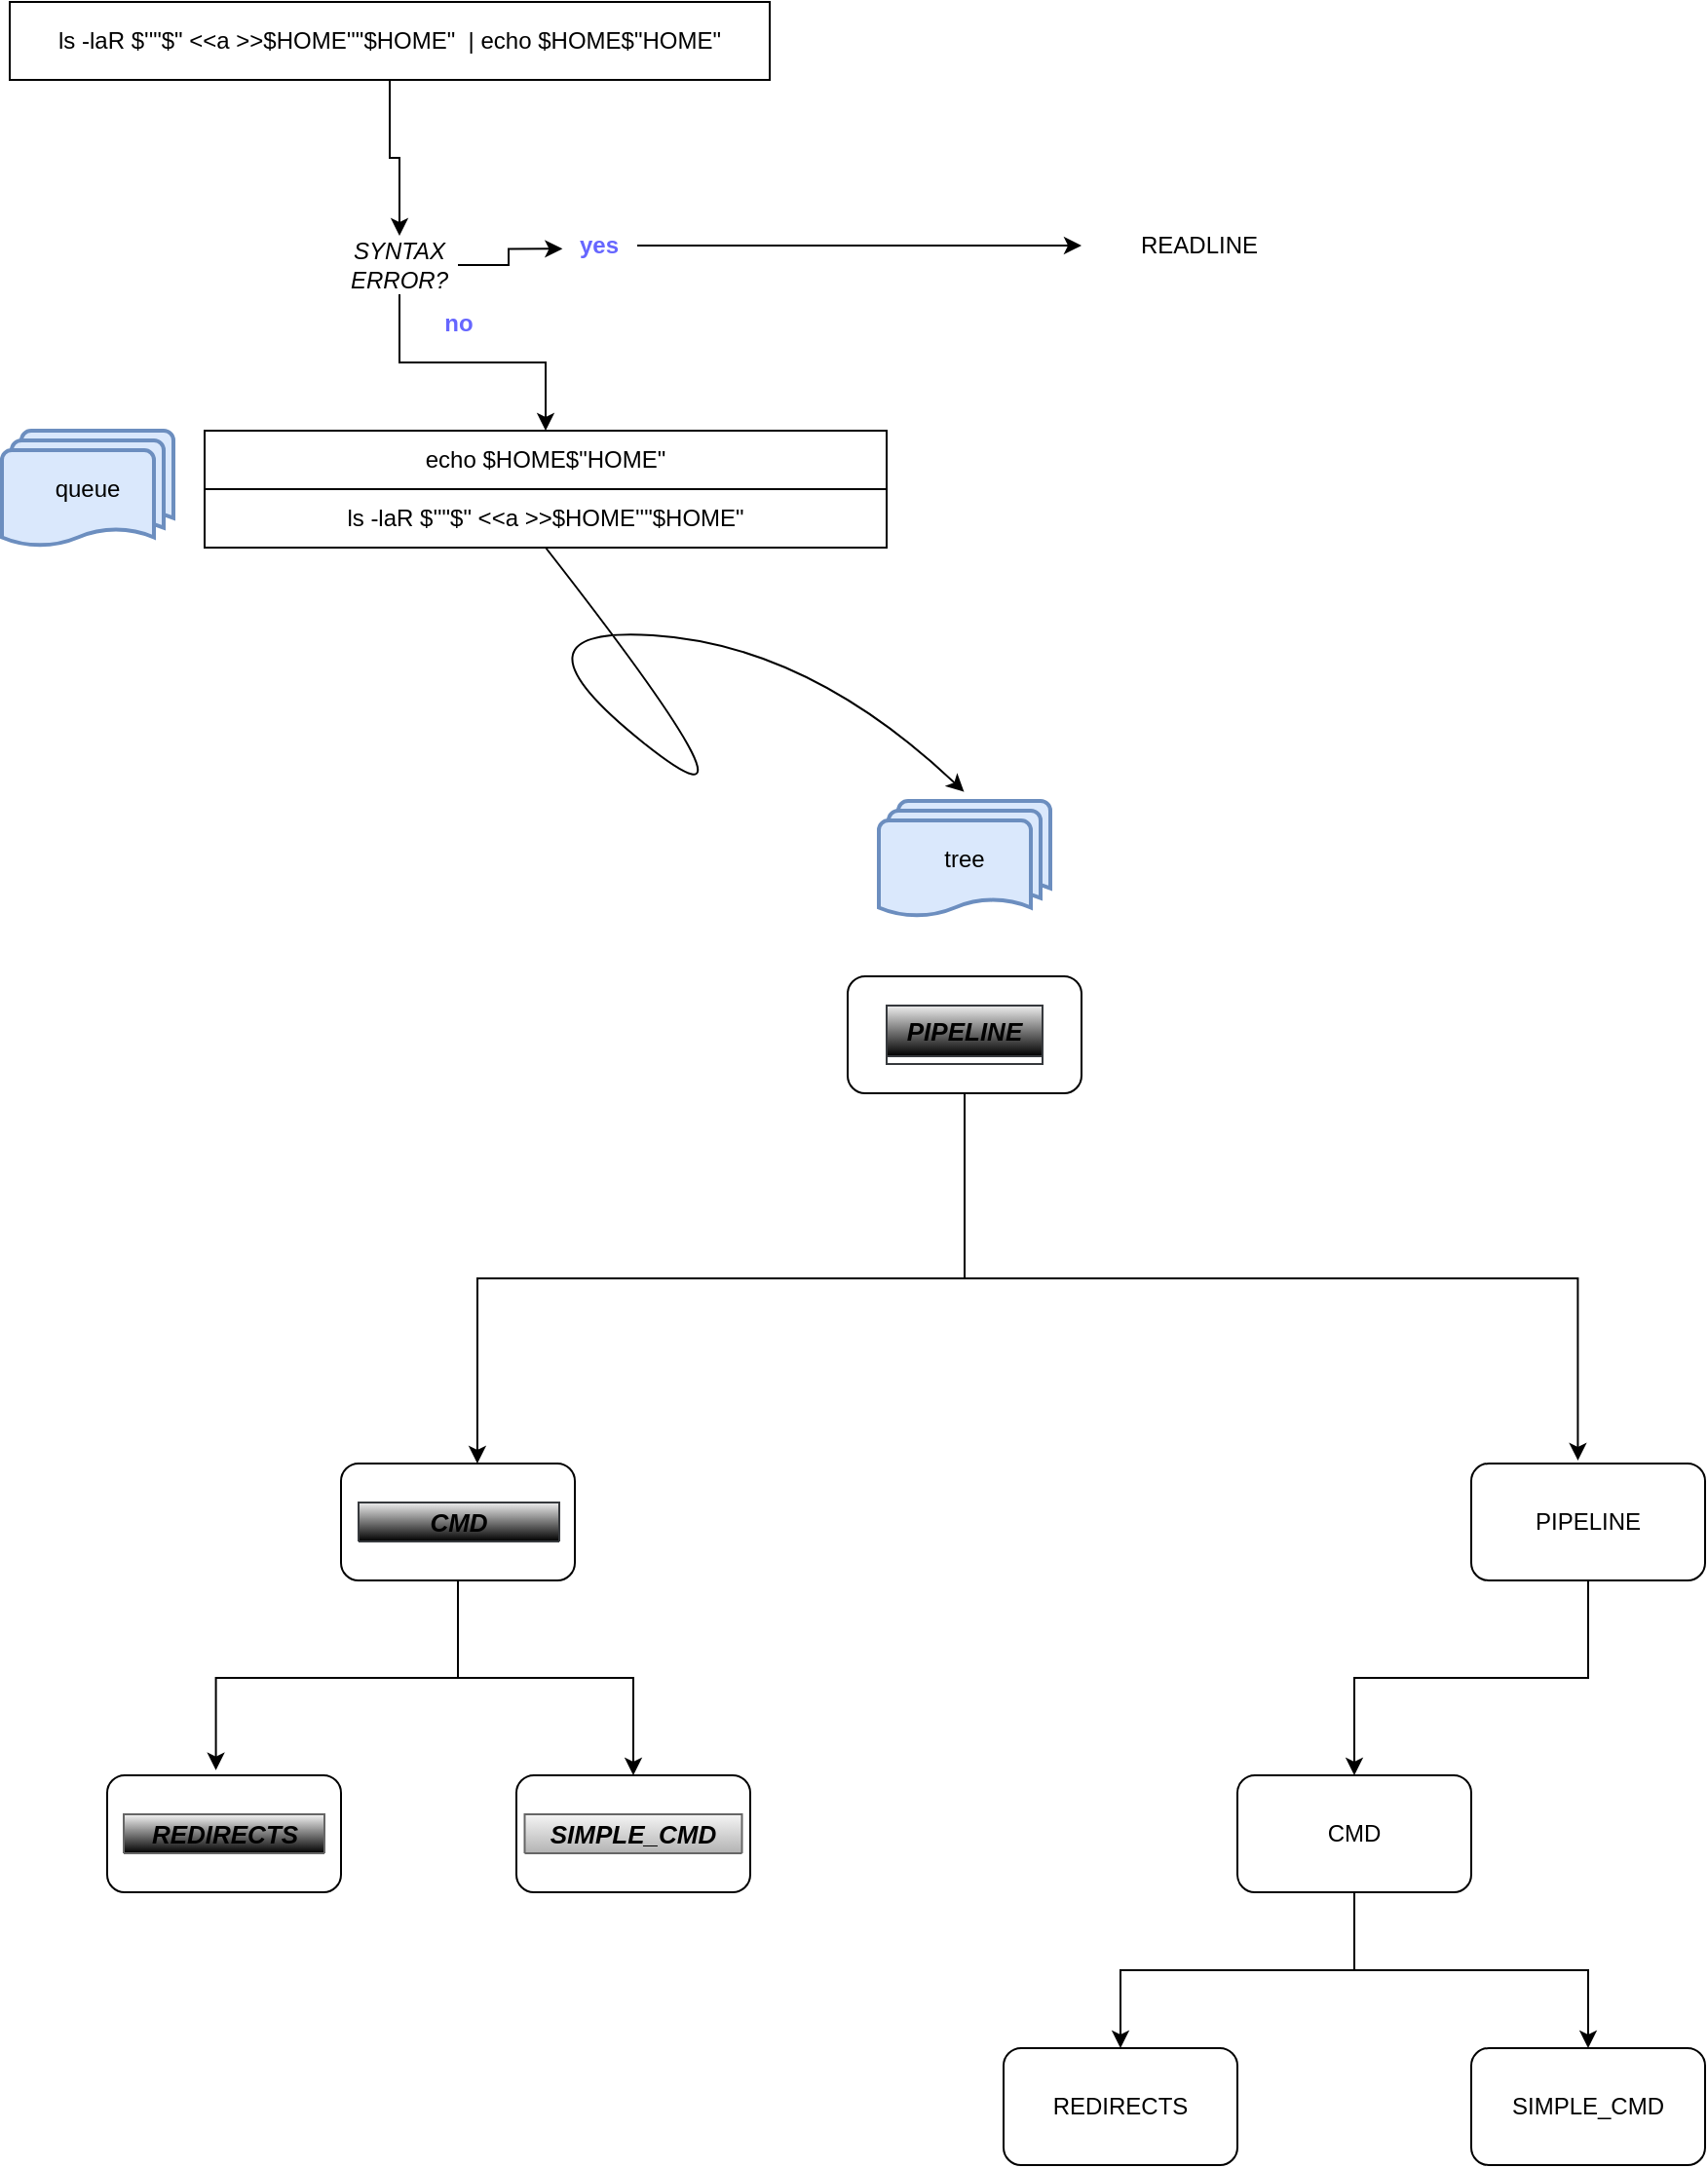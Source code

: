 <mxfile version="22.0.4" type="github">
  <diagram name="페이지-1" id="Gm9cE7F4Ou4hL8HedqTo">
    <mxGraphModel dx="2261" dy="758" grid="1" gridSize="10" guides="1" tooltips="1" connect="1" arrows="1" fold="1" page="1" pageScale="1" pageWidth="827" pageHeight="1169" math="0" shadow="0">
      <root>
        <mxCell id="0" />
        <mxCell id="1" parent="0" />
        <mxCell id="PTVRahcJTxl9pXmdOZko-39" style="edgeStyle=orthogonalEdgeStyle;rounded=0;orthogonalLoop=1;jettySize=auto;html=1;entryX=0.5;entryY=0;entryDx=0;entryDy=0;" parent="1" source="PTVRahcJTxl9pXmdOZko-1" target="PTVRahcJTxl9pXmdOZko-37" edge="1">
          <mxGeometry relative="1" as="geometry" />
        </mxCell>
        <mxCell id="PTVRahcJTxl9pXmdOZko-1" value="ls -laR $&#39;&#39;&quot;$&quot; &amp;lt;&amp;lt;a &amp;gt;&amp;gt;$HOME&#39;&#39;&quot;$HOME&quot;&amp;nbsp; | echo $HOME$&quot;HOME&quot;" style="rounded=0;whiteSpace=wrap;html=1;" parent="1" vertex="1">
          <mxGeometry x="-780" y="30" width="390" height="40" as="geometry" />
        </mxCell>
        <mxCell id="PTVRahcJTxl9pXmdOZko-7" value="echo $HOME$&quot;HOME&quot;" style="rounded=0;whiteSpace=wrap;html=1;" parent="1" vertex="1">
          <mxGeometry x="-680" y="250" width="350" height="30" as="geometry" />
        </mxCell>
        <mxCell id="PTVRahcJTxl9pXmdOZko-8" value="ls -laR $&#39;&#39;&quot;$&quot; &amp;lt;&amp;lt;a &amp;gt;&amp;gt;$HOME&#39;&#39;&quot;$HOME&quot;" style="rounded=0;whiteSpace=wrap;html=1;" parent="1" vertex="1">
          <mxGeometry x="-680" y="280" width="350" height="30" as="geometry" />
        </mxCell>
        <mxCell id="PTVRahcJTxl9pXmdOZko-10" value="" style="curved=1;endArrow=classic;html=1;rounded=0;exitX=0.5;exitY=1;exitDx=0;exitDy=0;entryX=0.497;entryY=-0.078;entryDx=0;entryDy=0;entryPerimeter=0;" parent="1" source="PTVRahcJTxl9pXmdOZko-8" target="PTVRahcJTxl9pXmdOZko-14" edge="1">
          <mxGeometry width="50" height="50" relative="1" as="geometry">
            <mxPoint x="-530" y="410" as="sourcePoint" />
            <mxPoint x="-480" y="420" as="targetPoint" />
            <Array as="points">
              <mxPoint x="-380" y="470" />
              <mxPoint x="-530" y="350" />
              <mxPoint x="-370" y="360" />
            </Array>
          </mxGeometry>
        </mxCell>
        <mxCell id="PTVRahcJTxl9pXmdOZko-13" value="queue" style="strokeWidth=2;html=1;shape=mxgraph.flowchart.multi-document;whiteSpace=wrap;fillColor=#dae8fc;strokeColor=#6c8ebf;" parent="1" vertex="1">
          <mxGeometry x="-784" y="250" width="88" height="60" as="geometry" />
        </mxCell>
        <mxCell id="PTVRahcJTxl9pXmdOZko-14" value="tree" style="strokeWidth=2;html=1;shape=mxgraph.flowchart.multi-document;whiteSpace=wrap;fillColor=#dae8fc;strokeColor=#6c8ebf;" parent="1" vertex="1">
          <mxGeometry x="-334" y="440" width="88" height="60" as="geometry" />
        </mxCell>
        <mxCell id="PTVRahcJTxl9pXmdOZko-16" value="PIPELINE" style="rounded=1;whiteSpace=wrap;html=1;" parent="1" vertex="1">
          <mxGeometry x="-350" y="530" width="120" height="60" as="geometry" />
        </mxCell>
        <mxCell id="PTVRahcJTxl9pXmdOZko-31" style="edgeStyle=orthogonalEdgeStyle;rounded=0;orthogonalLoop=1;jettySize=auto;html=1;exitX=0.5;exitY=1;exitDx=0;exitDy=0;entryX=0.5;entryY=0;entryDx=0;entryDy=0;" parent="1" source="PTVRahcJTxl9pXmdOZko-17" target="PTVRahcJTxl9pXmdOZko-19" edge="1">
          <mxGeometry relative="1" as="geometry" />
        </mxCell>
        <mxCell id="PTVRahcJTxl9pXmdOZko-17" value="CMD" style="rounded=1;whiteSpace=wrap;html=1;" parent="1" vertex="1">
          <mxGeometry x="-610" y="780" width="120" height="60" as="geometry" />
        </mxCell>
        <mxCell id="PTVRahcJTxl9pXmdOZko-18" value="REDIRECTS" style="rounded=1;whiteSpace=wrap;html=1;" parent="1" vertex="1">
          <mxGeometry x="-730" y="940" width="120" height="60" as="geometry" />
        </mxCell>
        <mxCell id="PTVRahcJTxl9pXmdOZko-19" value="SIMPLE_CMD" style="rounded=1;whiteSpace=wrap;html=1;" parent="1" vertex="1">
          <mxGeometry x="-520" y="940" width="120" height="60" as="geometry" />
        </mxCell>
        <mxCell id="PTVRahcJTxl9pXmdOZko-46" style="edgeStyle=orthogonalEdgeStyle;rounded=0;orthogonalLoop=1;jettySize=auto;html=1;exitX=0.5;exitY=1;exitDx=0;exitDy=0;entryX=0.5;entryY=0;entryDx=0;entryDy=0;" parent="1" source="PTVRahcJTxl9pXmdOZko-20" target="PTVRahcJTxl9pXmdOZko-22" edge="1">
          <mxGeometry relative="1" as="geometry" />
        </mxCell>
        <mxCell id="PTVRahcJTxl9pXmdOZko-20" value="PIPELINE" style="rounded=1;whiteSpace=wrap;html=1;" parent="1" vertex="1">
          <mxGeometry x="-30" y="780" width="120" height="60" as="geometry" />
        </mxCell>
        <mxCell id="PTVRahcJTxl9pXmdOZko-47" style="edgeStyle=orthogonalEdgeStyle;rounded=0;orthogonalLoop=1;jettySize=auto;html=1;exitX=0.5;exitY=1;exitDx=0;exitDy=0;" parent="1" source="PTVRahcJTxl9pXmdOZko-22" target="PTVRahcJTxl9pXmdOZko-23" edge="1">
          <mxGeometry relative="1" as="geometry" />
        </mxCell>
        <mxCell id="PTVRahcJTxl9pXmdOZko-48" style="edgeStyle=orthogonalEdgeStyle;rounded=0;orthogonalLoop=1;jettySize=auto;html=1;entryX=0.5;entryY=0;entryDx=0;entryDy=0;" parent="1" source="PTVRahcJTxl9pXmdOZko-22" target="PTVRahcJTxl9pXmdOZko-24" edge="1">
          <mxGeometry relative="1" as="geometry" />
        </mxCell>
        <mxCell id="PTVRahcJTxl9pXmdOZko-22" value="CMD" style="rounded=1;whiteSpace=wrap;html=1;" parent="1" vertex="1">
          <mxGeometry x="-150" y="940" width="120" height="60" as="geometry" />
        </mxCell>
        <mxCell id="PTVRahcJTxl9pXmdOZko-23" value="REDIRECTS" style="rounded=1;whiteSpace=wrap;html=1;" parent="1" vertex="1">
          <mxGeometry x="-270" y="1080" width="120" height="60" as="geometry" />
        </mxCell>
        <mxCell id="PTVRahcJTxl9pXmdOZko-24" value="SIMPLE_CMD" style="rounded=1;whiteSpace=wrap;html=1;" parent="1" vertex="1">
          <mxGeometry x="-30" y="1080" width="120" height="60" as="geometry" />
        </mxCell>
        <mxCell id="PTVRahcJTxl9pXmdOZko-30" style="edgeStyle=orthogonalEdgeStyle;rounded=0;orthogonalLoop=1;jettySize=auto;html=1;exitX=0.5;exitY=1;exitDx=0;exitDy=0;entryX=0.465;entryY=-0.044;entryDx=0;entryDy=0;entryPerimeter=0;" parent="1" source="PTVRahcJTxl9pXmdOZko-17" target="PTVRahcJTxl9pXmdOZko-18" edge="1">
          <mxGeometry relative="1" as="geometry" />
        </mxCell>
        <mxCell id="PTVRahcJTxl9pXmdOZko-32" style="edgeStyle=orthogonalEdgeStyle;rounded=0;orthogonalLoop=1;jettySize=auto;html=1;exitX=0.5;exitY=1;exitDx=0;exitDy=0;entryX=0.583;entryY=0;entryDx=0;entryDy=0;entryPerimeter=0;" parent="1" source="PTVRahcJTxl9pXmdOZko-16" target="PTVRahcJTxl9pXmdOZko-17" edge="1">
          <mxGeometry relative="1" as="geometry" />
        </mxCell>
        <mxCell id="PTVRahcJTxl9pXmdOZko-35" style="edgeStyle=orthogonalEdgeStyle;rounded=0;orthogonalLoop=1;jettySize=auto;html=1;exitX=0.5;exitY=1;exitDx=0;exitDy=0;entryX=0.456;entryY=-0.026;entryDx=0;entryDy=0;entryPerimeter=0;" parent="1" source="PTVRahcJTxl9pXmdOZko-16" target="PTVRahcJTxl9pXmdOZko-20" edge="1">
          <mxGeometry relative="1" as="geometry" />
        </mxCell>
        <mxCell id="PTVRahcJTxl9pXmdOZko-40" style="edgeStyle=orthogonalEdgeStyle;rounded=0;orthogonalLoop=1;jettySize=auto;html=1;exitX=0.5;exitY=1;exitDx=0;exitDy=0;entryX=0.5;entryY=0;entryDx=0;entryDy=0;" parent="1" source="PTVRahcJTxl9pXmdOZko-37" target="PTVRahcJTxl9pXmdOZko-7" edge="1">
          <mxGeometry relative="1" as="geometry" />
        </mxCell>
        <mxCell id="PTVRahcJTxl9pXmdOZko-37" value="&lt;i&gt;SYNTAX ERROR?&lt;/i&gt;" style="text;html=1;strokeColor=none;fillColor=none;align=center;verticalAlign=middle;whiteSpace=wrap;rounded=0;" parent="1" vertex="1">
          <mxGeometry x="-610" y="150" width="60" height="30" as="geometry" />
        </mxCell>
        <mxCell id="PTVRahcJTxl9pXmdOZko-41" value="&lt;b&gt;&lt;font color=&quot;#6666ff&quot;&gt;no&lt;/font&gt;&lt;/b&gt;" style="text;html=1;align=center;verticalAlign=middle;resizable=0;points=[];autosize=1;strokeColor=none;fillColor=none;" parent="1" vertex="1">
          <mxGeometry x="-570" y="180" width="40" height="30" as="geometry" />
        </mxCell>
        <mxCell id="PTVRahcJTxl9pXmdOZko-44" style="edgeStyle=orthogonalEdgeStyle;rounded=0;orthogonalLoop=1;jettySize=auto;html=1;" parent="1" source="PTVRahcJTxl9pXmdOZko-42" edge="1">
          <mxGeometry relative="1" as="geometry">
            <mxPoint x="-230.0" y="155" as="targetPoint" />
          </mxGeometry>
        </mxCell>
        <mxCell id="PTVRahcJTxl9pXmdOZko-42" value="&lt;b&gt;&lt;font color=&quot;#6666ff&quot;&gt;yes&lt;/font&gt;&lt;/b&gt;" style="text;html=1;align=center;verticalAlign=middle;resizable=0;points=[];autosize=1;strokeColor=none;fillColor=none;" parent="1" vertex="1">
          <mxGeometry x="-498" y="140" width="40" height="30" as="geometry" />
        </mxCell>
        <mxCell id="PTVRahcJTxl9pXmdOZko-43" style="edgeStyle=orthogonalEdgeStyle;rounded=0;orthogonalLoop=1;jettySize=auto;html=1;exitX=1;exitY=0.5;exitDx=0;exitDy=0;entryX=0.042;entryY=0.556;entryDx=0;entryDy=0;entryPerimeter=0;" parent="1" source="PTVRahcJTxl9pXmdOZko-37" target="PTVRahcJTxl9pXmdOZko-42" edge="1">
          <mxGeometry relative="1" as="geometry" />
        </mxCell>
        <mxCell id="PTVRahcJTxl9pXmdOZko-45" value="READLINE" style="text;html=1;align=center;verticalAlign=middle;resizable=0;points=[];autosize=1;strokeColor=none;fillColor=none;" parent="1" vertex="1">
          <mxGeometry x="-210" y="140" width="80" height="30" as="geometry" />
        </mxCell>
        <mxCell id="PTVRahcJTxl9pXmdOZko-63" value="&lt;i style=&quot;font-size: 13px;&quot;&gt;&lt;b style=&quot;font-size: 13px;&quot;&gt;PIPELINE&lt;/b&gt;&lt;/i&gt;" style="swimlane;fontStyle=0;childLayout=stackLayout;horizontal=1;startSize=26;horizontalStack=0;resizeParent=1;resizeParentMax=0;resizeLast=0;collapsible=1;marginBottom=0;whiteSpace=wrap;html=1;fillColor=#eeeeee;strokeColor=#36393d;gradientColor=default;fontSize=13;" parent="1" vertex="1" collapsed="1">
          <mxGeometry x="-330" y="545" width="80" height="30" as="geometry">
            <mxRectangle x="-454" y="545" width="240" height="290" as="alternateBounds" />
          </mxGeometry>
        </mxCell>
        <mxCell id="PTVRahcJTxl9pXmdOZko-83" value="&lt;font style=&quot;font-size: 9px;&quot;&gt;+ type&lt;/font&gt; :: [PIPELINE]" style="text;strokeColor=#666666;fillColor=#f5f5f5;align=left;verticalAlign=top;spacingLeft=4;spacingRight=4;overflow=hidden;rotatable=0;points=[[0,0.5],[1,0.5]];portConstraint=eastwest;whiteSpace=wrap;html=1;gradientColor=#b3b3b3;fontColor=#FF3333;" parent="PTVRahcJTxl9pXmdOZko-63" vertex="1">
          <mxGeometry y="26" width="240" height="30" as="geometry" />
        </mxCell>
        <mxCell id="PTVRahcJTxl9pXmdOZko-84" value="&lt;font style=&quot;font-size: 10px;&quot;&gt;+ src&amp;nbsp;&lt;/font&gt;::&amp;nbsp; N/A" style="text;align=left;verticalAlign=top;spacingLeft=4;spacingRight=4;overflow=hidden;rotatable=0;points=[[0,0.5],[1,0.5]];portConstraint=eastwest;whiteSpace=wrap;html=1;" parent="PTVRahcJTxl9pXmdOZko-63" vertex="1">
          <mxGeometry y="56" width="240" height="26" as="geometry" />
        </mxCell>
        <mxCell id="PTVRahcJTxl9pXmdOZko-85" value="&lt;font style=&quot;font-size: 10px;&quot;&gt;+ lexer&lt;/font&gt; :: N/A" style="text;strokeColor=none;fillColor=none;align=left;verticalAlign=top;spacingLeft=4;spacingRight=4;overflow=hidden;rotatable=0;points=[[0,0.5],[1,0.5]];portConstraint=eastwest;whiteSpace=wrap;html=1;" parent="PTVRahcJTxl9pXmdOZko-63" vertex="1">
          <mxGeometry y="82" width="240" height="26" as="geometry" />
        </mxCell>
        <mxCell id="PTVRahcJTxl9pXmdOZko-86" value="&lt;font style=&quot;font-size: 10px;&quot;&gt;+ parser&lt;/font&gt; :: N/A" style="text;strokeColor=none;fillColor=none;align=left;verticalAlign=top;spacingLeft=4;spacingRight=4;overflow=hidden;rotatable=0;points=[[0,0.5],[1,0.5]];portConstraint=eastwest;whiteSpace=wrap;html=1;" parent="PTVRahcJTxl9pXmdOZko-63" vertex="1">
          <mxGeometry y="108" width="240" height="26" as="geometry" />
        </mxCell>
        <mxCell id="PTVRahcJTxl9pXmdOZko-87" value="&lt;font style=&quot;font-size: 10px;&quot;&gt;+ cmd_arr&lt;/font&gt; :: N/A" style="text;strokeColor=none;fillColor=none;align=left;verticalAlign=top;spacingLeft=4;spacingRight=4;overflow=hidden;rotatable=0;points=[[0,0.5],[1,0.5]];portConstraint=eastwest;whiteSpace=wrap;html=1;" parent="PTVRahcJTxl9pXmdOZko-63" vertex="1">
          <mxGeometry y="134" width="240" height="26" as="geometry" />
        </mxCell>
        <mxCell id="PTVRahcJTxl9pXmdOZko-88" value="&lt;font style=&quot;font-size: 10px;&quot;&gt;+ envp_lst&lt;/font&gt; :: envp_lst" style="text;strokeColor=#666666;fillColor=#f5f5f5;align=left;verticalAlign=top;spacingLeft=4;spacingRight=4;overflow=hidden;rotatable=0;points=[[0,0.5],[1,0.5]];portConstraint=eastwest;whiteSpace=wrap;html=1;gradientColor=#b3b3b3;fontStyle=1;fontColor=#FF0000;" parent="PTVRahcJTxl9pXmdOZko-63" vertex="1">
          <mxGeometry y="160" width="240" height="26" as="geometry" />
        </mxCell>
        <mxCell id="PTVRahcJTxl9pXmdOZko-92" value="&lt;font style=&quot;font-size: 10px;&quot;&gt;+ redirection_lst&lt;/font&gt; :: N/A" style="text;strokeColor=none;fillColor=none;align=left;verticalAlign=top;spacingLeft=4;spacingRight=4;overflow=hidden;rotatable=0;points=[[0,0.5],[1,0.5]];portConstraint=eastwest;whiteSpace=wrap;html=1;" parent="PTVRahcJTxl9pXmdOZko-63" vertex="1">
          <mxGeometry y="186" width="240" height="26" as="geometry" />
        </mxCell>
        <mxCell id="PTVRahcJTxl9pXmdOZko-93" value="&lt;font style=&quot;font-size: 10px;&quot;&gt;+ tokens&lt;/font&gt; :: N/A" style="text;strokeColor=none;fillColor=none;align=left;verticalAlign=top;spacingLeft=4;spacingRight=4;overflow=hidden;rotatable=0;points=[[0,0.5],[1,0.5]];portConstraint=eastwest;whiteSpace=wrap;html=1;" parent="PTVRahcJTxl9pXmdOZko-63" vertex="1">
          <mxGeometry y="212" width="240" height="26" as="geometry" />
        </mxCell>
        <mxCell id="PTVRahcJTxl9pXmdOZko-94" value="&lt;font style=&quot;font-size: 10px;&quot;&gt;+ l_child&lt;/font&gt; :: N/A" style="text;strokeColor=none;fillColor=none;align=left;verticalAlign=top;spacingLeft=4;spacingRight=4;overflow=hidden;rotatable=0;points=[[0,0.5],[1,0.5]];portConstraint=eastwest;whiteSpace=wrap;html=1;" parent="PTVRahcJTxl9pXmdOZko-63" vertex="1">
          <mxGeometry y="238" width="240" height="26" as="geometry" />
        </mxCell>
        <mxCell id="PTVRahcJTxl9pXmdOZko-95" value="&lt;font style=&quot;font-size: 10px;&quot;&gt;+ r_child&lt;/font&gt; :: N/A" style="text;strokeColor=none;fillColor=none;align=left;verticalAlign=top;spacingLeft=4;spacingRight=4;overflow=hidden;rotatable=0;points=[[0,0.5],[1,0.5]];portConstraint=eastwest;whiteSpace=wrap;html=1;" parent="PTVRahcJTxl9pXmdOZko-63" vertex="1">
          <mxGeometry y="264" width="240" height="26" as="geometry" />
        </mxCell>
        <mxCell id="PTVRahcJTxl9pXmdOZko-99" value="&lt;i style=&quot;font-size: 13px;&quot;&gt;&lt;b style=&quot;font-size: 13px;&quot;&gt;&lt;font style=&quot;font-size: 13px;&quot;&gt;CMD&lt;/font&gt;&lt;/b&gt;&lt;/i&gt;" style="swimlane;fontStyle=0;childLayout=stackLayout;horizontal=1;startSize=26;horizontalStack=0;resizeParent=1;resizeParentMax=0;resizeLast=0;collapsible=1;marginBottom=0;whiteSpace=wrap;html=1;fillColor=#eeeeee;strokeColor=#36393d;gradientColor=default;fontColor=#000000;fontSize=13;" parent="1" vertex="1" collapsed="1">
          <mxGeometry x="-601" y="800" width="103" height="20" as="geometry">
            <mxRectangle x="-601" y="800" width="391" height="434" as="alternateBounds" />
          </mxGeometry>
        </mxCell>
        <mxCell id="PTVRahcJTxl9pXmdOZko-100" value="&lt;font style=&quot;font-size: 9px;&quot;&gt;+ type&lt;/font&gt; :: [CMD]" style="text;strokeColor=#666666;fillColor=#f5f5f5;align=left;verticalAlign=top;spacingLeft=4;spacingRight=4;overflow=hidden;rotatable=0;points=[[0,0.5],[1,0.5]];portConstraint=eastwest;whiteSpace=wrap;html=1;gradientColor=#b3b3b3;fontStyle=1;fontColor=#FF3333;" parent="PTVRahcJTxl9pXmdOZko-99" vertex="1">
          <mxGeometry y="26" width="391" height="30" as="geometry" />
        </mxCell>
        <mxCell id="PTVRahcJTxl9pXmdOZko-101" value="&lt;font style=&quot;font-size: 10px;&quot;&gt;## dequeue from QUEUE&lt;br&gt;+ src&lt;/font&gt; ::&amp;nbsp; [ls -laR $&#39;&#39;&quot;$&quot; &amp;lt;&amp;lt;a &amp;gt;&amp;gt;$HOME&#39;&#39;&quot;$HOME&quot;]" style="text;align=left;verticalAlign=top;spacingLeft=4;spacingRight=4;overflow=hidden;rotatable=0;points=[[0,0.5],[1,0.5]];portConstraint=eastwest;whiteSpace=wrap;html=1;fontStyle=1;fillColor=#f5f5f5;gradientColor=#b3b3b3;strokeColor=#666666;fontColor=#FF3333;" parent="PTVRahcJTxl9pXmdOZko-99" vertex="1">
          <mxGeometry y="56" width="391" height="44" as="geometry" />
        </mxCell>
        <mxCell id="PTVRahcJTxl9pXmdOZko-110" value="&lt;font style=&quot;border-color: var(--border-color); font-size: 10px;&quot;&gt;## (after dollar removal)&lt;br&gt;+ src&lt;/font&gt;&amp;nbsp;::&amp;nbsp; [ls -laR &#39;&#39;&quot;$&quot; &amp;lt;&amp;lt;a &amp;gt;&amp;gt;$HOME&#39;&#39;&quot;$HOME&quot;]" style="text;align=left;verticalAlign=top;spacingLeft=4;spacingRight=4;overflow=hidden;rotatable=0;points=[[0,0.5],[1,0.5]];portConstraint=eastwest;whiteSpace=wrap;html=1;fontStyle=1;fillColor=#f5f5f5;gradientColor=#b3b3b3;strokeColor=#666666;fontColor=#FF3333;" parent="PTVRahcJTxl9pXmdOZko-99" vertex="1">
          <mxGeometry y="100" width="391" height="48" as="geometry" />
        </mxCell>
        <mxCell id="PTVRahcJTxl9pXmdOZko-102" value="&lt;font style=&quot;font-size: 10px;&quot;&gt;+ lexer&lt;/font&gt; :: [CCCCCCCCCCCCCCTTACTTAAAAAAAAAAAAAA]" style="text;strokeColor=#666666;fillColor=#f5f5f5;align=left;verticalAlign=top;spacingLeft=4;spacingRight=4;overflow=hidden;rotatable=0;points=[[0,0.5],[1,0.5]];portConstraint=eastwest;whiteSpace=wrap;html=1;gradientColor=#b3b3b3;fontColor=#FF3333;" parent="PTVRahcJTxl9pXmdOZko-99" vertex="1">
          <mxGeometry y="148" width="391" height="26" as="geometry" />
        </mxCell>
        <mxCell id="PTVRahcJTxl9pXmdOZko-103" value="&lt;font style=&quot;font-size: 10px;&quot;&gt;+ parser&lt;/font&gt; :: N/A" style="text;strokeColor=none;fillColor=none;align=left;verticalAlign=top;spacingLeft=4;spacingRight=4;overflow=hidden;rotatable=0;points=[[0,0.5],[1,0.5]];portConstraint=eastwest;whiteSpace=wrap;html=1;" parent="PTVRahcJTxl9pXmdOZko-99" vertex="1">
          <mxGeometry y="174" width="391" height="26" as="geometry" />
        </mxCell>
        <mxCell id="PTVRahcJTxl9pXmdOZko-105" value="&lt;font style=&quot;font-size: 10px;&quot;&gt;+ envp_lst&lt;/font&gt; :: envp_lst" style="text;strokeColor=#666666;fillColor=#f5f5f5;align=left;verticalAlign=top;spacingLeft=4;spacingRight=4;overflow=hidden;rotatable=0;points=[[0,0.5],[1,0.5]];portConstraint=eastwest;whiteSpace=wrap;html=1;gradientColor=#b3b3b3;fontColor=#FF3333;" parent="PTVRahcJTxl9pXmdOZko-99" vertex="1">
          <mxGeometry y="200" width="391" height="26" as="geometry" />
        </mxCell>
        <mxCell id="PTVRahcJTxl9pXmdOZko-106" value="&lt;font style=&quot;font-size: 10px;&quot;&gt;+ redirection_lst&lt;/font&gt; :: N/A" style="text;strokeColor=none;fillColor=none;align=left;verticalAlign=top;spacingLeft=4;spacingRight=4;overflow=hidden;rotatable=0;points=[[0,0.5],[1,0.5]];portConstraint=eastwest;whiteSpace=wrap;html=1;" parent="PTVRahcJTxl9pXmdOZko-99" vertex="1">
          <mxGeometry y="226" width="391" height="26" as="geometry" />
        </mxCell>
        <mxCell id="PTVRahcJTxl9pXmdOZko-107" value="&lt;font style=&quot;font-size: 10px;&quot;&gt;+ tokens&lt;/font&gt; :: N/A" style="text;strokeColor=none;fillColor=none;align=left;verticalAlign=top;spacingLeft=4;spacingRight=4;overflow=hidden;rotatable=0;points=[[0,0.5],[1,0.5]];portConstraint=eastwest;whiteSpace=wrap;html=1;" parent="PTVRahcJTxl9pXmdOZko-99" vertex="1">
          <mxGeometry y="252" width="391" height="26" as="geometry" />
        </mxCell>
        <mxCell id="PTVRahcJTxl9pXmdOZko-104" value="&lt;font style=&quot;font-size: 10px;&quot;&gt;+ cmd_arr&lt;/font&gt; :: N/A" style="text;strokeColor=none;fillColor=none;align=left;verticalAlign=top;spacingLeft=4;spacingRight=4;overflow=hidden;rotatable=0;points=[[0,0.5],[1,0.5]];portConstraint=eastwest;whiteSpace=wrap;html=1;" parent="PTVRahcJTxl9pXmdOZko-99" vertex="1">
          <mxGeometry y="278" width="391" height="26" as="geometry" />
        </mxCell>
        <mxCell id="PTVRahcJTxl9pXmdOZko-108" value="&lt;font style=&quot;font-size: 10px;&quot;&gt;+ l_child&lt;/font&gt; :: N/A" style="text;strokeColor=none;fillColor=none;align=left;verticalAlign=top;spacingLeft=4;spacingRight=4;overflow=hidden;rotatable=0;points=[[0,0.5],[1,0.5]];portConstraint=eastwest;whiteSpace=wrap;html=1;" parent="PTVRahcJTxl9pXmdOZko-99" vertex="1">
          <mxGeometry y="304" width="391" height="26" as="geometry" />
        </mxCell>
        <mxCell id="PTVRahcJTxl9pXmdOZko-109" value="&lt;font style=&quot;font-size: 10px;&quot;&gt;+ r_child&lt;/font&gt; :: N/A" style="text;strokeColor=none;fillColor=none;align=left;verticalAlign=top;spacingLeft=4;spacingRight=4;overflow=hidden;rotatable=0;points=[[0,0.5],[1,0.5]];portConstraint=eastwest;whiteSpace=wrap;html=1;" parent="PTVRahcJTxl9pXmdOZko-99" vertex="1">
          <mxGeometry y="330" width="391" height="26" as="geometry" />
        </mxCell>
        <mxCell id="PTVRahcJTxl9pXmdOZko-143" style="text;strokeColor=none;fillColor=none;align=left;verticalAlign=top;spacingLeft=4;spacingRight=4;overflow=hidden;rotatable=0;points=[[0,0.5],[1,0.5]];portConstraint=eastwest;whiteSpace=wrap;html=1;" parent="PTVRahcJTxl9pXmdOZko-99" vertex="1">
          <mxGeometry y="356" width="391" height="26" as="geometry" />
        </mxCell>
        <mxCell id="PTVRahcJTxl9pXmdOZko-144" value="LOCAL_VARIABLES" style="text;align=center;verticalAlign=top;spacingLeft=4;spacingRight=4;overflow=hidden;rotatable=0;points=[[0,0.5],[1,0.5]];portConstraint=eastwest;whiteSpace=wrap;html=1;fontStyle=1;fillColor=#bac8d3;strokeColor=#23445d;" parent="PTVRahcJTxl9pXmdOZko-99" vertex="1">
          <mxGeometry y="382" width="391" height="26" as="geometry" />
        </mxCell>
        <mxCell id="PTVRahcJTxl9pXmdOZko-145" value="quote_lexer :: [RRRRRRRRRRRRRRRRRRRRRRRRR&#39;&#39;&quot;&quot;&quot;&quot;&quot;&quot;&quot;]" style="text;strokeColor=#666666;fillColor=#f5f5f5;align=left;verticalAlign=top;spacingLeft=4;spacingRight=4;overflow=hidden;rotatable=0;points=[[0,0.5],[1,0.5]];portConstraint=eastwest;whiteSpace=wrap;html=1;gradientColor=#b3b3b3;fontColor=#FF3333;" parent="PTVRahcJTxl9pXmdOZko-99" vertex="1">
          <mxGeometry y="408" width="391" height="26" as="geometry" />
        </mxCell>
        <mxCell id="PTVRahcJTxl9pXmdOZko-126" value="&lt;i style=&quot;font-size: 13px;&quot;&gt;&lt;b style=&quot;font-size: 13px;&quot;&gt;&lt;font style=&quot;font-size: 13px;&quot;&gt;REDIRECTS&lt;/font&gt;&lt;/b&gt;&lt;/i&gt;" style="swimlane;fontStyle=0;childLayout=stackLayout;horizontal=1;startSize=26;horizontalStack=0;resizeParent=1;resizeParentMax=0;resizeLast=0;collapsible=1;marginBottom=0;whiteSpace=wrap;html=1;fillColor=#f5f5f5;strokeColor=#666666;gradientColor=#000000;fontSize=13;" parent="1" vertex="1" collapsed="1">
          <mxGeometry x="-721.5" y="960" width="103" height="20" as="geometry">
            <mxRectangle x="-721.5" y="960" width="411.5" height="682" as="alternateBounds" />
          </mxGeometry>
        </mxCell>
        <mxCell id="PTVRahcJTxl9pXmdOZko-127" value="&lt;font style=&quot;font-size: 9px;&quot;&gt;+ type&lt;/font&gt; :: [REDIRECTS]" style="text;strokeColor=#666666;fillColor=#f5f5f5;align=left;verticalAlign=top;spacingLeft=4;spacingRight=4;overflow=hidden;rotatable=0;points=[[0,0.5],[1,0.5]];portConstraint=eastwest;whiteSpace=wrap;html=1;gradientColor=#b3b3b3;fontStyle=1;fontColor=#FF3333;" parent="PTVRahcJTxl9pXmdOZko-126" vertex="1">
          <mxGeometry y="26" width="411.5" height="30" as="geometry" />
        </mxCell>
        <mxCell id="PTVRahcJTxl9pXmdOZko-128" value="&lt;font style=&quot;border-color: var(--border-color); font-size: 10px;&quot;&gt;+ src&lt;/font&gt;&amp;nbsp;::&amp;nbsp; [ls -laR &#39;&#39;&quot;$&quot; &amp;lt;&amp;lt;a &amp;gt;&amp;gt;$HOME&#39;&#39;&quot;$HOME&quot;]" style="text;align=left;verticalAlign=top;spacingLeft=4;spacingRight=4;overflow=hidden;rotatable=0;points=[[0,0.5],[1,0.5]];portConstraint=eastwest;whiteSpace=wrap;html=1;fontStyle=1;fillColor=#f5f5f5;gradientColor=#b3b3b3;strokeColor=#666666;fontColor=#FF3333;" parent="PTVRahcJTxl9pXmdOZko-126" vertex="1">
          <mxGeometry y="56" width="411.5" height="24" as="geometry" />
        </mxCell>
        <mxCell id="PTVRahcJTxl9pXmdOZko-130" value="&lt;font style=&quot;border-color: var(--border-color); font-size: 10px;&quot;&gt;+ lexer&lt;/font&gt;&amp;nbsp;:: [CCCCCCCCCCCCCCTTACTTAAAAAAAAAAAAAA]" style="text;strokeColor=#666666;fillColor=#f5f5f5;align=left;verticalAlign=top;spacingLeft=4;spacingRight=4;overflow=hidden;rotatable=0;points=[[0,0.5],[1,0.5]];portConstraint=eastwest;whiteSpace=wrap;html=1;gradientColor=#b3b3b3;fontColor=#FF3333;fontStyle=1" parent="PTVRahcJTxl9pXmdOZko-126" vertex="1">
          <mxGeometry y="80" width="411.5" height="26" as="geometry" />
        </mxCell>
        <mxCell id="PTVRahcJTxl9pXmdOZko-131" value="&lt;font style=&quot;font-size: 10px;&quot;&gt;+ parser&lt;/font&gt; :: [&amp;nbsp; &amp;nbsp; &amp;nbsp; &amp;nbsp; &amp;nbsp; &amp;nbsp; &amp;nbsp; &amp;nbsp; a&amp;nbsp; &amp;nbsp;$HOME&#39;&#39;&quot;$HOME&quot;]&lt;br&gt;&lt;span style=&quot;&quot;&gt;&lt;span style=&quot;white-space: pre;&quot;&gt;&amp;nbsp;&amp;nbsp;&amp;nbsp;&amp;nbsp;&lt;/span&gt;&lt;/span&gt;&lt;span style=&quot;&quot;&gt;&lt;span style=&quot;white-space: pre;&quot;&gt;&amp;nbsp;&amp;nbsp;&lt;span style=&quot;white-space: pre;&quot;&gt;&#x9;&lt;/span&gt;&lt;span style=&quot;white-space: pre;&quot;&gt;&#x9;&lt;/span&gt;&lt;span style=&quot;white-space: pre;&quot;&gt;&#x9;&lt;/span&gt;&amp;nbsp;&amp;nbsp;&lt;/span&gt;&lt;/span&gt;&lt;font color=&quot;#6666ff&quot; face=&quot;Times New Roman&quot;&gt;&lt;i&gt;target := redirection args&lt;/i&gt;&lt;/font&gt;" style="text;strokeColor=#666666;fillColor=#f5f5f5;align=left;verticalAlign=top;spacingLeft=4;spacingRight=4;overflow=hidden;rotatable=0;points=[[0,0.5],[1,0.5]];portConstraint=eastwest;whiteSpace=wrap;html=1;fontStyle=1;gradientColor=#b3b3b3;fontColor=#FF3333;" parent="PTVRahcJTxl9pXmdOZko-126" vertex="1">
          <mxGeometry y="106" width="411.5" height="44" as="geometry" />
        </mxCell>
        <mxCell id="PTVRahcJTxl9pXmdOZko-133" value="&lt;font style=&quot;font-size: 10px;&quot;&gt;+ envp_lst&lt;/font&gt; :: envp_lst" style="text;strokeColor=#666666;fillColor=#f5f5f5;align=left;verticalAlign=top;spacingLeft=4;spacingRight=4;overflow=hidden;rotatable=0;points=[[0,0.5],[1,0.5]];portConstraint=eastwest;whiteSpace=wrap;html=1;gradientColor=#b3b3b3;fontColor=#FF3333;fontStyle=1" parent="PTVRahcJTxl9pXmdOZko-126" vertex="1">
          <mxGeometry y="150" width="411.5" height="26" as="geometry" />
        </mxCell>
        <mxCell id="PTVRahcJTxl9pXmdOZko-134" value="&lt;font color=&quot;#ff3333&quot;&gt;&lt;font style=&quot;font-size: 10px;&quot;&gt;+ redirection_lst&lt;/font&gt; :: REDIRECTION_LST&lt;/font&gt;&lt;br&gt;&lt;br&gt;&lt;br&gt;&lt;div&gt;&lt;font color=&quot;#6666ff&quot; style=&quot;&quot; face=&quot;Times New Roman&quot;&gt;&lt;i&gt;TYPE == IN_HEREDOC (&#39;&amp;lt;&amp;lt;&#39;) ARG = [a]&lt;/i&gt;&lt;/font&gt;&lt;/div&gt;&lt;div&gt;&lt;font color=&quot;#6666ff&quot; face=&quot;Times New Roman&quot;&gt;&lt;i&gt;CONTAMINATED = FALSE&lt;/i&gt;&lt;/font&gt;&lt;/div&gt;&lt;div&gt;&lt;font color=&quot;#6666ff&quot; face=&quot;Times New Roman&quot;&gt;&lt;i&gt;TYPE == OUT_HEREDOC (&#39;&amp;gt;&amp;gt;&#39;) ARG = [$HOME$HOME]&lt;/i&gt;&lt;/font&gt;&lt;/div&gt;&lt;div&gt;&lt;font color=&quot;#6666ff&quot; style=&quot;&quot; face=&quot;Times New Roman&quot;&gt;&lt;i&gt;CONTAMINATED = FALSE&lt;br&gt;&lt;br&gt;&lt;/i&gt;&lt;/font&gt;&lt;div style=&quot;border-color: var(--border-color);&quot;&gt;&lt;font style=&quot;border-color: var(--border-color);&quot; color=&quot;#6666ff&quot; face=&quot;Times New Roman&quot;&gt;&lt;i style=&quot;border-color: var(--border-color);&quot;&gt;TYPE == IN_HEREDOC (&#39;&amp;lt;&amp;lt;&#39;) ARG = [a]&lt;/i&gt;&lt;/font&gt;&lt;/div&gt;&lt;div style=&quot;border-color: var(--border-color);&quot;&gt;&lt;font style=&quot;border-color: var(--border-color);&quot; color=&quot;#6666ff&quot; face=&quot;Times New Roman&quot;&gt;&lt;i style=&quot;border-color: var(--border-color);&quot;&gt;CONTAMINATED = FALSE&lt;/i&gt;&lt;/font&gt;&lt;/div&gt;&lt;div style=&quot;border-color: var(--border-color);&quot;&gt;&lt;font style=&quot;border-color: var(--border-color);&quot; color=&quot;#6666ff&quot; face=&quot;Times New Roman&quot;&gt;&lt;i style=&quot;border-color: var(--border-color);&quot;&gt;TYPE == OUT_HEREDOC (&#39;&amp;gt;&amp;gt;&#39;) ARG = [/Users/uncle_Sam&lt;i style=&quot;border-color: var(--border-color);&quot;&gt;/Users/uncle_Sam&lt;/i&gt;]&lt;/i&gt;&lt;/font&gt;&lt;/div&gt;&lt;div style=&quot;border-color: var(--border-color);&quot;&gt;&lt;font style=&quot;border-color: var(--border-color);&quot; color=&quot;#6666ff&quot; face=&quot;Times New Roman&quot;&gt;&lt;i style=&quot;border-color: var(--border-color);&quot;&gt;CONTAMINATED = FALSE&lt;/i&gt;&lt;/font&gt;&lt;/div&gt;&lt;/div&gt;" style="text;strokeColor=#666666;fillColor=#f5f5f5;align=left;verticalAlign=top;spacingLeft=4;spacingRight=4;overflow=hidden;rotatable=0;points=[[0,0.5],[1,0.5]];portConstraint=eastwest;whiteSpace=wrap;html=1;gradientColor=#b3b3b3;fontStyle=1" parent="PTVRahcJTxl9pXmdOZko-126" vertex="1">
          <mxGeometry y="176" width="411.5" height="198" as="geometry" />
        </mxCell>
        <mxCell id="PTVRahcJTxl9pXmdOZko-135" value="&lt;font style=&quot;font-size: 10px;&quot;&gt;+ tokens&lt;/font&gt; :: N/A" style="text;strokeColor=none;fillColor=none;align=left;verticalAlign=top;spacingLeft=4;spacingRight=4;overflow=hidden;rotatable=0;points=[[0,0.5],[1,0.5]];portConstraint=eastwest;whiteSpace=wrap;html=1;" parent="PTVRahcJTxl9pXmdOZko-126" vertex="1">
          <mxGeometry y="374" width="411.5" height="26" as="geometry" />
        </mxCell>
        <mxCell id="PTVRahcJTxl9pXmdOZko-132" value="&lt;font style=&quot;font-size: 10px;&quot;&gt;+ cmd_arr&lt;/font&gt; :: N/A" style="text;strokeColor=none;fillColor=none;align=left;verticalAlign=top;spacingLeft=4;spacingRight=4;overflow=hidden;rotatable=0;points=[[0,0.5],[1,0.5]];portConstraint=eastwest;whiteSpace=wrap;html=1;" parent="PTVRahcJTxl9pXmdOZko-126" vertex="1">
          <mxGeometry y="400" width="411.5" height="26" as="geometry" />
        </mxCell>
        <mxCell id="PTVRahcJTxl9pXmdOZko-136" value="&lt;font style=&quot;font-size: 10px;&quot;&gt;+ l_child&lt;/font&gt; :: N/A" style="text;strokeColor=none;fillColor=none;align=left;verticalAlign=top;spacingLeft=4;spacingRight=4;overflow=hidden;rotatable=0;points=[[0,0.5],[1,0.5]];portConstraint=eastwest;whiteSpace=wrap;html=1;" parent="PTVRahcJTxl9pXmdOZko-126" vertex="1">
          <mxGeometry y="426" width="411.5" height="26" as="geometry" />
        </mxCell>
        <mxCell id="PTVRahcJTxl9pXmdOZko-137" value="&lt;font style=&quot;font-size: 10px;&quot;&gt;+ r_child&lt;/font&gt; :: N/A" style="text;strokeColor=none;fillColor=none;align=left;verticalAlign=top;spacingLeft=4;spacingRight=4;overflow=hidden;rotatable=0;points=[[0,0.5],[1,0.5]];portConstraint=eastwest;whiteSpace=wrap;html=1;" parent="PTVRahcJTxl9pXmdOZko-126" vertex="1">
          <mxGeometry y="452" width="411.5" height="26" as="geometry" />
        </mxCell>
        <mxCell id="PTVRahcJTxl9pXmdOZko-139" style="text;strokeColor=none;fillColor=none;align=left;verticalAlign=top;spacingLeft=4;spacingRight=4;overflow=hidden;rotatable=0;points=[[0,0.5],[1,0.5]];portConstraint=eastwest;whiteSpace=wrap;html=1;" parent="PTVRahcJTxl9pXmdOZko-126" vertex="1">
          <mxGeometry y="478" width="411.5" height="26" as="geometry" />
        </mxCell>
        <mxCell id="PTVRahcJTxl9pXmdOZko-138" value="&lt;span&gt;LOCAL VARIABLES&lt;/span&gt;" style="text;strokeColor=#666666;fillColor=#f5f5f5;align=center;verticalAlign=top;spacingLeft=4;spacingRight=4;overflow=hidden;rotatable=0;points=[[0,0.5],[1,0.5]];portConstraint=eastwest;whiteSpace=wrap;html=1;gradientColor=#b3b3b3;fontStyle=1" parent="PTVRahcJTxl9pXmdOZko-126" vertex="1">
          <mxGeometry y="504" width="411.5" height="26" as="geometry" />
        </mxCell>
        <mxCell id="PTVRahcJTxl9pXmdOZko-140" value="&lt;font color=&quot;#ff3333&quot;&gt;&lt;font style=&quot;border-color: var(--border-color); font-size: 10px;&quot;&gt;+ quote_lexer&lt;/font&gt;&amp;nbsp;:: [RRRRRRRRRRRRRRRRRRRRRRRRR&#39;&#39;&quot;&quot;&quot;&quot;&quot;&quot;&quot;]&lt;/font&gt;&lt;br&gt;&lt;i&gt;&lt;font face=&quot;Times New Roman&quot;&gt;&lt;span style=&quot;&quot;&gt;&lt;span style=&quot;&quot;&gt;&amp;nbsp;&amp;nbsp;&amp;nbsp;&amp;nbsp;&lt;/span&gt;&lt;/span&gt;&lt;font color=&quot;#6666ff&quot;&gt;&lt;span style=&quot;&quot;&gt;&lt;span style=&quot;&quot;&gt;&amp;nbsp;&amp;nbsp;&amp;nbsp;&amp;nbsp;&lt;/span&gt;&lt;/span&gt;&lt;span style=&quot;&quot;&gt;&lt;span style=&quot;&quot;&gt;&amp;nbsp;&amp;nbsp;&amp;nbsp;&amp;nbsp;&lt;/span&gt;&lt;/span&gt;13 -&amp;gt; &#39;R&#39; (translated for display purpose)&lt;br&gt;&lt;span style=&quot;&quot;&gt;&lt;span style=&quot;&quot;&gt;&amp;nbsp;&amp;nbsp;&amp;nbsp;&amp;nbsp;&lt;/span&gt;&lt;/span&gt;&lt;span style=&quot;&quot;&gt;&lt;span style=&quot;&quot;&gt;&amp;nbsp;&amp;nbsp;&amp;nbsp;&amp;nbsp;&lt;/span&gt;&lt;span style=&quot;&quot;&gt;&lt;span style=&quot;&quot;&gt;&amp;nbsp;&amp;nbsp;&amp;nbsp;&amp;nbsp;&lt;/span&gt;&lt;/span&gt;&lt;/span&gt;a&lt;span style=&quot;&quot;&gt;&lt;span style=&quot;&quot;&gt;&amp;nbsp;&amp;nbsp;&amp;nbsp;&lt;/span&gt;&lt;/span&gt;:=&amp;nbsp; &amp;nbsp;no quotes (REGULAR_STR)&lt;br&gt;&lt;span style=&quot;&quot;&gt;&lt;span style=&quot;&quot;&gt;&amp;nbsp;&amp;nbsp;&amp;nbsp;&amp;nbsp;&lt;/span&gt;&lt;/span&gt;&lt;span style=&quot;&quot;&gt;&lt;span style=&quot;&quot;&gt;&amp;nbsp;&amp;nbsp;&amp;nbsp;&amp;nbsp;&lt;/span&gt;&lt;/span&gt;&lt;span style=&quot;&quot;&gt;&lt;span style=&quot;&quot;&gt;&amp;nbsp;&amp;nbsp;&amp;nbsp;&amp;nbsp;&lt;/span&gt;&lt;/span&gt;$HOME :=&amp;nbsp;&lt;/font&gt;&lt;/font&gt;&lt;/i&gt;&lt;i style=&quot;border-color: var(--border-color);&quot;&gt;&lt;font style=&quot;border-color: var(--border-color);&quot; face=&quot;Times New Roman&quot;&gt;&lt;font style=&quot;border-color: var(--border-color);&quot; color=&quot;#6666ff&quot;&gt;no quotes (REGULAR_STR)&lt;br&gt;&lt;/font&gt;&lt;/font&gt;&lt;/i&gt;&lt;i&gt;&lt;font face=&quot;Times New Roman&quot;&gt;&lt;font color=&quot;#6666ff&quot;&gt;&lt;span style=&quot;&quot;&gt;&lt;span style=&quot;white-space: pre;&quot;&gt;&amp;nbsp;&amp;nbsp;&amp;nbsp;&amp;nbsp;&lt;/span&gt;&lt;/span&gt;&amp;nbsp; &amp;nbsp;&lt;span style=&quot;white-space: pre;&quot;&gt;&#x9;&lt;/span&gt;&amp;nbsp; &amp;nbsp;&amp;nbsp;&lt;/font&gt;&lt;/font&gt;&lt;/i&gt;&lt;i style=&quot;border-color: var(--border-color);&quot;&gt;&lt;font style=&quot;border-color: var(--border-color);&quot; face=&quot;Times New Roman&quot;&gt;&lt;font style=&quot;border-color: var(--border-color);&quot; color=&quot;#6666ff&quot;&gt;$HOME&amp;nbsp; := quotes (DOUBLE_QUOTES)&lt;/font&gt;&lt;/font&gt;&lt;/i&gt;&lt;i&gt;&lt;font face=&quot;Times New Roman&quot;&gt;&lt;font color=&quot;#6666ff&quot;&gt;&lt;br&gt;&lt;/font&gt;&lt;/font&gt;&lt;/i&gt;" style="text;strokeColor=#666666;fillColor=#f5f5f5;align=left;verticalAlign=top;spacingLeft=4;spacingRight=4;overflow=hidden;rotatable=0;points=[[0,0.5],[1,0.5]];portConstraint=eastwest;whiteSpace=wrap;html=1;gradientColor=#b3b3b3;fontStyle=1" parent="PTVRahcJTxl9pXmdOZko-126" vertex="1">
          <mxGeometry y="530" width="411.5" height="82" as="geometry" />
        </mxCell>
        <mxCell id="PTVRahcJTxl9pXmdOZko-141" value="&lt;font color=&quot;#ff3333&quot;&gt;&lt;font style=&quot;border-color: var(--border-color); font-size: 10px;&quot;&gt;+ dollar_lst&lt;/font&gt;&amp;nbsp;:: DOLLAR_LST&lt;br&gt;&lt;/font&gt;&lt;i style=&quot;color: rgb(102, 102, 255); font-family: &amp;quot;Times New Roman&amp;quot;; background-color: initial;&quot;&gt;&lt;span style=&quot;white-space: pre;&quot;&gt;&#x9;&lt;/span&gt;&lt;span style=&quot;white-space: pre;&quot;&gt;&#x9;&lt;/span&gt;&lt;span style=&quot;white-space: pre;&quot;&gt;&#x9;&lt;/span&gt;&lt;br&gt;&lt;span style=&quot;white-space: pre;&quot;&gt;&#x9;&lt;/span&gt;&lt;span style=&quot;white-space: pre;&quot;&gt;&#x9;&lt;/span&gt;&lt;span style=&quot;white-space: pre;&quot;&gt;&#x9;&lt;/span&gt;[R] [HOME] =&amp;gt; /Users/uncle_Sam&lt;br&gt;&lt;/i&gt;&lt;i style=&quot;color: rgb(102, 102, 255); font-family: &amp;quot;Times New Roman&amp;quot;; background-color: initial;&quot;&gt;&lt;span style=&quot;white-space: pre;&quot;&gt;&#x9;&lt;/span&gt;&lt;span style=&quot;white-space: pre;&quot;&gt;&#x9;&lt;/span&gt;&lt;span style=&quot;white-space: pre;&quot;&gt;&#x9;&lt;/span&gt;[&quot;] [HOME]&amp;nbsp; =&amp;gt;&amp;nbsp;&lt;/i&gt;&lt;i style=&quot;background-color: initial; border-color: var(--border-color); color: rgb(102, 102, 255); font-family: &amp;quot;Times New Roman&amp;quot;;&quot;&gt;/Users/uncle_Sam&lt;/i&gt;&lt;i style=&quot;color: rgb(102, 102, 255); font-family: &amp;quot;Times New Roman&amp;quot;; background-color: initial;&quot;&gt;&lt;br&gt;&lt;/i&gt;" style="text;strokeColor=#666666;fillColor=#f5f5f5;align=left;verticalAlign=top;spacingLeft=4;spacingRight=4;overflow=hidden;rotatable=0;points=[[0,0.5],[1,0.5]];portConstraint=eastwest;whiteSpace=wrap;html=1;gradientColor=#b3b3b3;fontStyle=1" parent="PTVRahcJTxl9pXmdOZko-126" vertex="1">
          <mxGeometry y="612" width="411.5" height="70" as="geometry" />
        </mxCell>
        <mxCell id="PTVRahcJTxl9pXmdOZko-163" value="&lt;i style=&quot;font-size: 13px;&quot;&gt;&lt;b style=&quot;font-size: 13px;&quot;&gt;&lt;font style=&quot;font-size: 13px;&quot;&gt;SIMPLE_CMD&lt;/font&gt;&lt;/b&gt;&lt;/i&gt;" style="swimlane;fontStyle=0;childLayout=stackLayout;horizontal=1;startSize=26;horizontalStack=0;resizeParent=1;resizeParentMax=0;resizeLast=0;collapsible=1;marginBottom=0;whiteSpace=wrap;html=1;fillColor=#f5f5f5;strokeColor=#666666;gradientColor=#b3b3b3;fontSize=13;" parent="1" vertex="1" collapsed="1">
          <mxGeometry x="-515.75" y="960" width="111.5" height="20" as="geometry">
            <mxRectangle x="-515.75" y="960" width="391" height="490" as="alternateBounds" />
          </mxGeometry>
        </mxCell>
        <mxCell id="PTVRahcJTxl9pXmdOZko-164" value="&lt;font style=&quot;font-size: 9px;&quot;&gt;+ type&lt;/font&gt; :: [SIMPLE_CMD]" style="text;strokeColor=#666666;fillColor=#f5f5f5;align=left;verticalAlign=top;spacingLeft=4;spacingRight=4;overflow=hidden;rotatable=0;points=[[0,0.5],[1,0.5]];portConstraint=eastwest;whiteSpace=wrap;html=1;gradientColor=#b3b3b3;fontStyle=1;fontColor=#FF3333;" parent="PTVRahcJTxl9pXmdOZko-163" vertex="1">
          <mxGeometry y="26" width="391" height="30" as="geometry" />
        </mxCell>
        <mxCell id="PTVRahcJTxl9pXmdOZko-165" value="&lt;font style=&quot;font-size: 10px;&quot;&gt;+ src&lt;/font&gt; ::&amp;nbsp; [ls -laR $&#39;&#39;&quot;$&quot; &amp;lt;&amp;lt;a &amp;gt;&amp;gt;$HOME&#39;&#39;&quot;$HOME&quot;]" style="text;align=left;verticalAlign=top;spacingLeft=4;spacingRight=4;overflow=hidden;rotatable=0;points=[[0,0.5],[1,0.5]];portConstraint=eastwest;whiteSpace=wrap;html=1;fontStyle=1;fillColor=#f5f5f5;gradientColor=#b3b3b3;strokeColor=#666666;fontColor=#FF3333;" parent="PTVRahcJTxl9pXmdOZko-163" vertex="1">
          <mxGeometry y="56" width="391" height="24" as="geometry" />
        </mxCell>
        <mxCell id="PTVRahcJTxl9pXmdOZko-167" value="&lt;font style=&quot;font-size: 10px;&quot;&gt;+ lexer&lt;/font&gt; :: [CCCCCCCCCCCCCCTTACTTAAAAAAAAAAAAAA]" style="text;strokeColor=#666666;fillColor=#f5f5f5;align=left;verticalAlign=top;spacingLeft=4;spacingRight=4;overflow=hidden;rotatable=0;points=[[0,0.5],[1,0.5]];portConstraint=eastwest;whiteSpace=wrap;html=1;gradientColor=#b3b3b3;fontColor=#FF3333;fontStyle=1" parent="PTVRahcJTxl9pXmdOZko-163" vertex="1">
          <mxGeometry y="80" width="391" height="26" as="geometry" />
        </mxCell>
        <mxCell id="PTVRahcJTxl9pXmdOZko-168" value="&lt;font style=&quot;font-size: 10px;&quot;&gt;+ parser&lt;/font&gt; :: [ls -laR &#39;&#39;&quot;$&quot;&amp;nbsp; &amp;nbsp; &amp;nbsp; &amp;nbsp; &amp;nbsp; &amp;nbsp; &amp;nbsp; &amp;nbsp; &amp;nbsp; &amp;nbsp; &amp;nbsp;]" style="text;strokeColor=#666666;fillColor=#f5f5f5;align=left;verticalAlign=top;spacingLeft=4;spacingRight=4;overflow=hidden;rotatable=0;points=[[0,0.5],[1,0.5]];portConstraint=eastwest;whiteSpace=wrap;html=1;gradientColor=#b3b3b3;fontColor=#FF3333;fontStyle=1" parent="PTVRahcJTxl9pXmdOZko-163" vertex="1">
          <mxGeometry y="106" width="391" height="26" as="geometry" />
        </mxCell>
        <mxCell id="PTVRahcJTxl9pXmdOZko-170" value="&lt;font style=&quot;font-size: 10px;&quot;&gt;+ envp_lst&lt;/font&gt; :: envp_lst" style="text;strokeColor=#666666;fillColor=#f5f5f5;align=left;verticalAlign=top;spacingLeft=4;spacingRight=4;overflow=hidden;rotatable=0;points=[[0,0.5],[1,0.5]];portConstraint=eastwest;whiteSpace=wrap;html=1;gradientColor=#b3b3b3;fontColor=#FF3333;fontStyle=1" parent="PTVRahcJTxl9pXmdOZko-163" vertex="1">
          <mxGeometry y="132" width="391" height="26" as="geometry" />
        </mxCell>
        <mxCell id="PTVRahcJTxl9pXmdOZko-171" value="&lt;font style=&quot;font-size: 10px;&quot;&gt;+ redirection_lst&lt;/font&gt; :: N/A" style="text;strokeColor=none;fillColor=none;align=left;verticalAlign=top;spacingLeft=4;spacingRight=4;overflow=hidden;rotatable=0;points=[[0,0.5],[1,0.5]];portConstraint=eastwest;whiteSpace=wrap;html=1;" parent="PTVRahcJTxl9pXmdOZko-163" vertex="1">
          <mxGeometry y="158" width="391" height="26" as="geometry" />
        </mxCell>
        <mxCell id="PTVRahcJTxl9pXmdOZko-172" value="&lt;font color=&quot;#ff3333&quot;&gt;&lt;font style=&quot;font-size: 10px;&quot;&gt;+ tokens&lt;/font&gt; :: TOKENS&lt;br&gt;&lt;/font&gt;&lt;br&gt;&lt;blockquote style=&quot;margin: 0 0 0 40px; border: none; padding: 0px;&quot;&gt;&lt;blockquote style=&quot;margin: 0 0 0 40px; border: none; padding: 0px;&quot;&gt;&lt;div&gt;&lt;span&gt;&lt;font face=&quot;Times New Roman&quot; style=&quot;&quot; color=&quot;#6666ff&quot;&gt;&lt;i&gt;[ls]&lt;/i&gt;&lt;/font&gt;&lt;/span&gt;&lt;/div&gt;&lt;/blockquote&gt;&lt;blockquote style=&quot;margin: 0 0 0 40px; border: none; padding: 0px;&quot;&gt;&lt;div&gt;&lt;span&gt;&lt;font face=&quot;Times New Roman&quot; color=&quot;#6666ff&quot;&gt;&lt;i&gt;[-laR]&lt;/i&gt;&lt;/font&gt;&lt;/span&gt;&lt;/div&gt;&lt;/blockquote&gt;&lt;blockquote style=&quot;margin: 0 0 0 40px; border: none; padding: 0px;&quot;&gt;&lt;div&gt;&lt;span&gt;&lt;font face=&quot;Times New Roman&quot; style=&quot;&quot; color=&quot;#6666ff&quot;&gt;&lt;i&gt;[$]&lt;/i&gt;&lt;/font&gt;&lt;/span&gt;&lt;/div&gt;&lt;/blockquote&gt;&lt;/blockquote&gt;&lt;div&gt;&lt;br&gt;&lt;/div&gt;" style="text;strokeColor=#666666;fillColor=#f5f5f5;align=left;verticalAlign=top;spacingLeft=4;spacingRight=4;overflow=hidden;rotatable=0;points=[[0,0.5],[1,0.5]];portConstraint=eastwest;whiteSpace=wrap;html=1;gradientColor=#b3b3b3;fontStyle=1" parent="PTVRahcJTxl9pXmdOZko-163" vertex="1">
          <mxGeometry y="184" width="391" height="92" as="geometry" />
        </mxCell>
        <mxCell id="PTVRahcJTxl9pXmdOZko-169" value="&lt;font color=&quot;#ff3333&quot;&gt;&lt;font style=&quot;font-size: 10px;&quot;&gt;+ cmd_arr&lt;/font&gt; :: N/A&lt;/font&gt;&lt;br&gt;&lt;br&gt;&lt;blockquote style=&quot;border: none; margin: 0px 0px 0px 40px; padding: 0px;&quot;&gt;&lt;blockquote style=&quot;border: none; margin: 0px 0px 0px 40px; padding: 0px;&quot;&gt;&lt;div style=&quot;border-color: var(--border-color);&quot;&gt;&lt;span style=&quot;border-color: var(--border-color);&quot;&gt;&lt;font style=&quot;border-color: var(--border-color);&quot; face=&quot;Times New Roman&quot; color=&quot;#6666ff&quot;&gt;&lt;i style=&quot;border-color: var(--border-color);&quot;&gt;&lt;br class=&quot;Apple-interchange-newline&quot;&gt;[ls]&lt;/i&gt;&lt;/font&gt;&lt;/span&gt;&lt;/div&gt;&lt;/blockquote&gt;&lt;blockquote style=&quot;border: none; margin: 0px 0px 0px 40px; padding: 0px;&quot;&gt;&lt;div style=&quot;border-color: var(--border-color);&quot;&gt;&lt;span style=&quot;border-color: var(--border-color);&quot;&gt;&lt;font style=&quot;border-color: var(--border-color);&quot; face=&quot;Times New Roman&quot; color=&quot;#6666ff&quot;&gt;&lt;i style=&quot;border-color: var(--border-color);&quot;&gt;[-laR]&lt;/i&gt;&lt;/font&gt;&lt;/span&gt;&lt;/div&gt;&lt;/blockquote&gt;&lt;blockquote style=&quot;border: none; margin: 0px 0px 0px 40px; padding: 0px;&quot;&gt;&lt;div style=&quot;border-color: var(--border-color);&quot;&gt;&lt;span style=&quot;border-color: var(--border-color);&quot;&gt;&lt;font style=&quot;border-color: var(--border-color);&quot; face=&quot;Times New Roman&quot; color=&quot;#6666ff&quot;&gt;&lt;i style=&quot;border-color: var(--border-color);&quot;&gt;[$]&lt;/i&gt;&lt;/font&gt;&lt;/span&gt;&lt;/div&gt;&lt;/blockquote&gt;&lt;/blockquote&gt;&lt;div style=&quot;border-color: var(--border-color);&quot;&gt;&lt;br style=&quot;border-color: var(--border-color);&quot;&gt;&lt;/div&gt;" style="text;strokeColor=#666666;fillColor=#f5f5f5;align=left;verticalAlign=top;spacingLeft=4;spacingRight=4;overflow=hidden;rotatable=0;points=[[0,0.5],[1,0.5]];portConstraint=eastwest;whiteSpace=wrap;html=1;gradientColor=#b3b3b3;fontStyle=1" parent="PTVRahcJTxl9pXmdOZko-163" vertex="1">
          <mxGeometry y="276" width="391" height="106" as="geometry" />
        </mxCell>
        <mxCell id="PTVRahcJTxl9pXmdOZko-176" value="LOCAL_VARIABLES" style="text;align=center;verticalAlign=top;spacingLeft=4;spacingRight=4;overflow=hidden;rotatable=0;points=[[0,0.5],[1,0.5]];portConstraint=eastwest;whiteSpace=wrap;html=1;fontStyle=1;fillColor=#bac8d3;strokeColor=#23445d;" parent="PTVRahcJTxl9pXmdOZko-163" vertex="1">
          <mxGeometry y="382" width="391" height="26" as="geometry" />
        </mxCell>
        <mxCell id="PTVRahcJTxl9pXmdOZko-177" value="quote_lexer :: [RRRRRRRRR&#39;&#39;&quot;&quot;&quot;RRRRRRRRRRRR&#39;&#39;&quot;&quot;&quot;&quot;&quot;&quot;&quot;]" style="text;strokeColor=#666666;fillColor=#f5f5f5;align=left;verticalAlign=top;spacingLeft=4;spacingRight=4;overflow=hidden;rotatable=0;points=[[0,0.5],[1,0.5]];portConstraint=eastwest;whiteSpace=wrap;html=1;gradientColor=#b3b3b3;fontColor=#FF3333;fontStyle=1" parent="PTVRahcJTxl9pXmdOZko-163" vertex="1">
          <mxGeometry y="408" width="391" height="26" as="geometry" />
        </mxCell>
        <mxCell id="PTVRahcJTxl9pXmdOZko-178" value="dollar_lst :: DOLLAR_LST&lt;br&gt;&lt;br&gt;&lt;span style=&quot;white-space: pre;&quot;&gt;&#x9;&lt;/span&gt;&lt;span style=&quot;white-space: pre;&quot;&gt;&#x9;&lt;/span&gt;&lt;font face=&quot;Times New Roman&quot; color=&quot;#6666ff&quot;&gt;&lt;span&gt;&lt;i&gt;[&quot;] []&lt;/i&gt;&lt;/span&gt;&lt;/font&gt;" style="text;strokeColor=#666666;fillColor=#f5f5f5;align=left;verticalAlign=top;spacingLeft=4;spacingRight=4;overflow=hidden;rotatable=0;points=[[0,0.5],[1,0.5]];portConstraint=eastwest;whiteSpace=wrap;html=1;gradientColor=#b3b3b3;fontColor=#FF3333;fontStyle=1" parent="PTVRahcJTxl9pXmdOZko-163" vertex="1">
          <mxGeometry y="434" width="391" height="56" as="geometry" />
        </mxCell>
      </root>
    </mxGraphModel>
  </diagram>
</mxfile>
